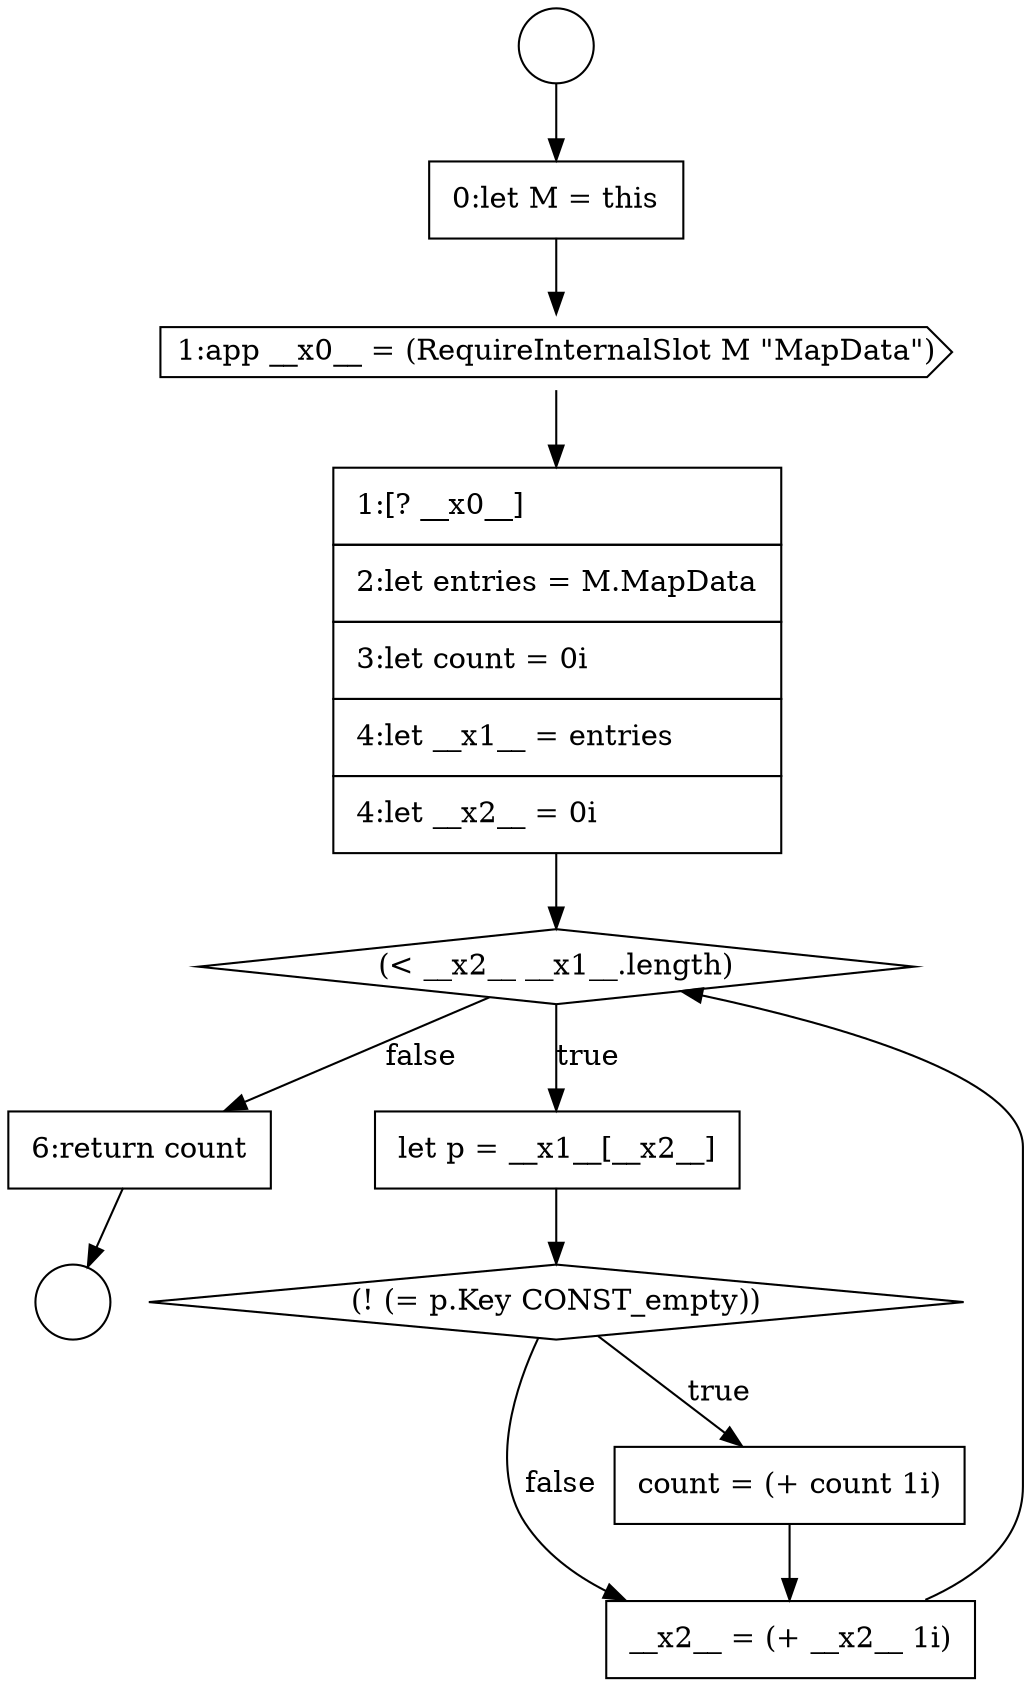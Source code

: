 digraph {
  node16658 [shape=none, margin=0, label=<<font color="black">
    <table border="0" cellborder="1" cellspacing="0" cellpadding="10">
      <tr><td align="left">6:return count</td></tr>
    </table>
  </font>> color="black" fillcolor="white" style=filled]
  node16651 [shape=cds, label=<<font color="black">1:app __x0__ = (RequireInternalSlot M &quot;MapData&quot;)</font>> color="black" fillcolor="white" style=filled]
  node16655 [shape=diamond, label=<<font color="black">(! (= p.Key CONST_empty))</font>> color="black" fillcolor="white" style=filled]
  node16648 [shape=circle label=" " color="black" fillcolor="white" style=filled]
  node16652 [shape=none, margin=0, label=<<font color="black">
    <table border="0" cellborder="1" cellspacing="0" cellpadding="10">
      <tr><td align="left">1:[? __x0__]</td></tr>
      <tr><td align="left">2:let entries = M.MapData</td></tr>
      <tr><td align="left">3:let count = 0i</td></tr>
      <tr><td align="left">4:let __x1__ = entries</td></tr>
      <tr><td align="left">4:let __x2__ = 0i</td></tr>
    </table>
  </font>> color="black" fillcolor="white" style=filled]
  node16649 [shape=circle label=" " color="black" fillcolor="white" style=filled]
  node16653 [shape=diamond, label=<<font color="black">(&lt; __x2__ __x1__.length)</font>> color="black" fillcolor="white" style=filled]
  node16650 [shape=none, margin=0, label=<<font color="black">
    <table border="0" cellborder="1" cellspacing="0" cellpadding="10">
      <tr><td align="left">0:let M = this</td></tr>
    </table>
  </font>> color="black" fillcolor="white" style=filled]
  node16654 [shape=none, margin=0, label=<<font color="black">
    <table border="0" cellborder="1" cellspacing="0" cellpadding="10">
      <tr><td align="left">let p = __x1__[__x2__]</td></tr>
    </table>
  </font>> color="black" fillcolor="white" style=filled]
  node16657 [shape=none, margin=0, label=<<font color="black">
    <table border="0" cellborder="1" cellspacing="0" cellpadding="10">
      <tr><td align="left">__x2__ = (+ __x2__ 1i)</td></tr>
    </table>
  </font>> color="black" fillcolor="white" style=filled]
  node16656 [shape=none, margin=0, label=<<font color="black">
    <table border="0" cellborder="1" cellspacing="0" cellpadding="10">
      <tr><td align="left">count = (+ count 1i)</td></tr>
    </table>
  </font>> color="black" fillcolor="white" style=filled]
  node16648 -> node16650 [ color="black"]
  node16653 -> node16654 [label=<<font color="black">true</font>> color="black"]
  node16653 -> node16658 [label=<<font color="black">false</font>> color="black"]
  node16658 -> node16649 [ color="black"]
  node16651 -> node16652 [ color="black"]
  node16656 -> node16657 [ color="black"]
  node16652 -> node16653 [ color="black"]
  node16654 -> node16655 [ color="black"]
  node16655 -> node16656 [label=<<font color="black">true</font>> color="black"]
  node16655 -> node16657 [label=<<font color="black">false</font>> color="black"]
  node16657 -> node16653 [ color="black"]
  node16650 -> node16651 [ color="black"]
}
